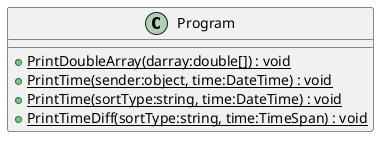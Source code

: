 @startuml
class Program {
    + {static} PrintDoubleArray(darray:double[]) : void
    + {static} PrintTime(sender:object, time:DateTime) : void
    + {static} PrintTime(sortType:string, time:DateTime) : void
    + {static} PrintTimeDiff(sortType:string, time:TimeSpan) : void
}
@enduml
